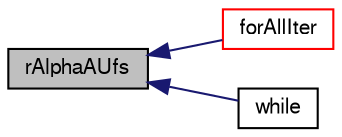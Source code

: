 digraph "rAlphaAUfs"
{
  bgcolor="transparent";
  edge [fontname="FreeSans",fontsize="10",labelfontname="FreeSans",labelfontsize="10"];
  node [fontname="FreeSans",fontsize="10",shape=record];
  rankdir="LR";
  Node15 [label="rAlphaAUfs",height=0.2,width=0.4,color="black", fillcolor="grey75", style="filled", fontcolor="black"];
  Node15 -> Node16 [dir="back",color="midnightblue",fontsize="10",style="solid",fontname="FreeSans"];
  Node16 [label="forAllIter",height=0.2,width=0.4,color="red",URL="$a38159.html#aaaca96f2de03e39be860dca1ff20ef39"];
  Node15 -> Node18 [dir="back",color="midnightblue",fontsize="10",style="solid",fontname="FreeSans"];
  Node18 [label="while",height=0.2,width=0.4,color="black",URL="$a38159.html#ab13470e79e249d04c443bf59be9ff31d"];
}
